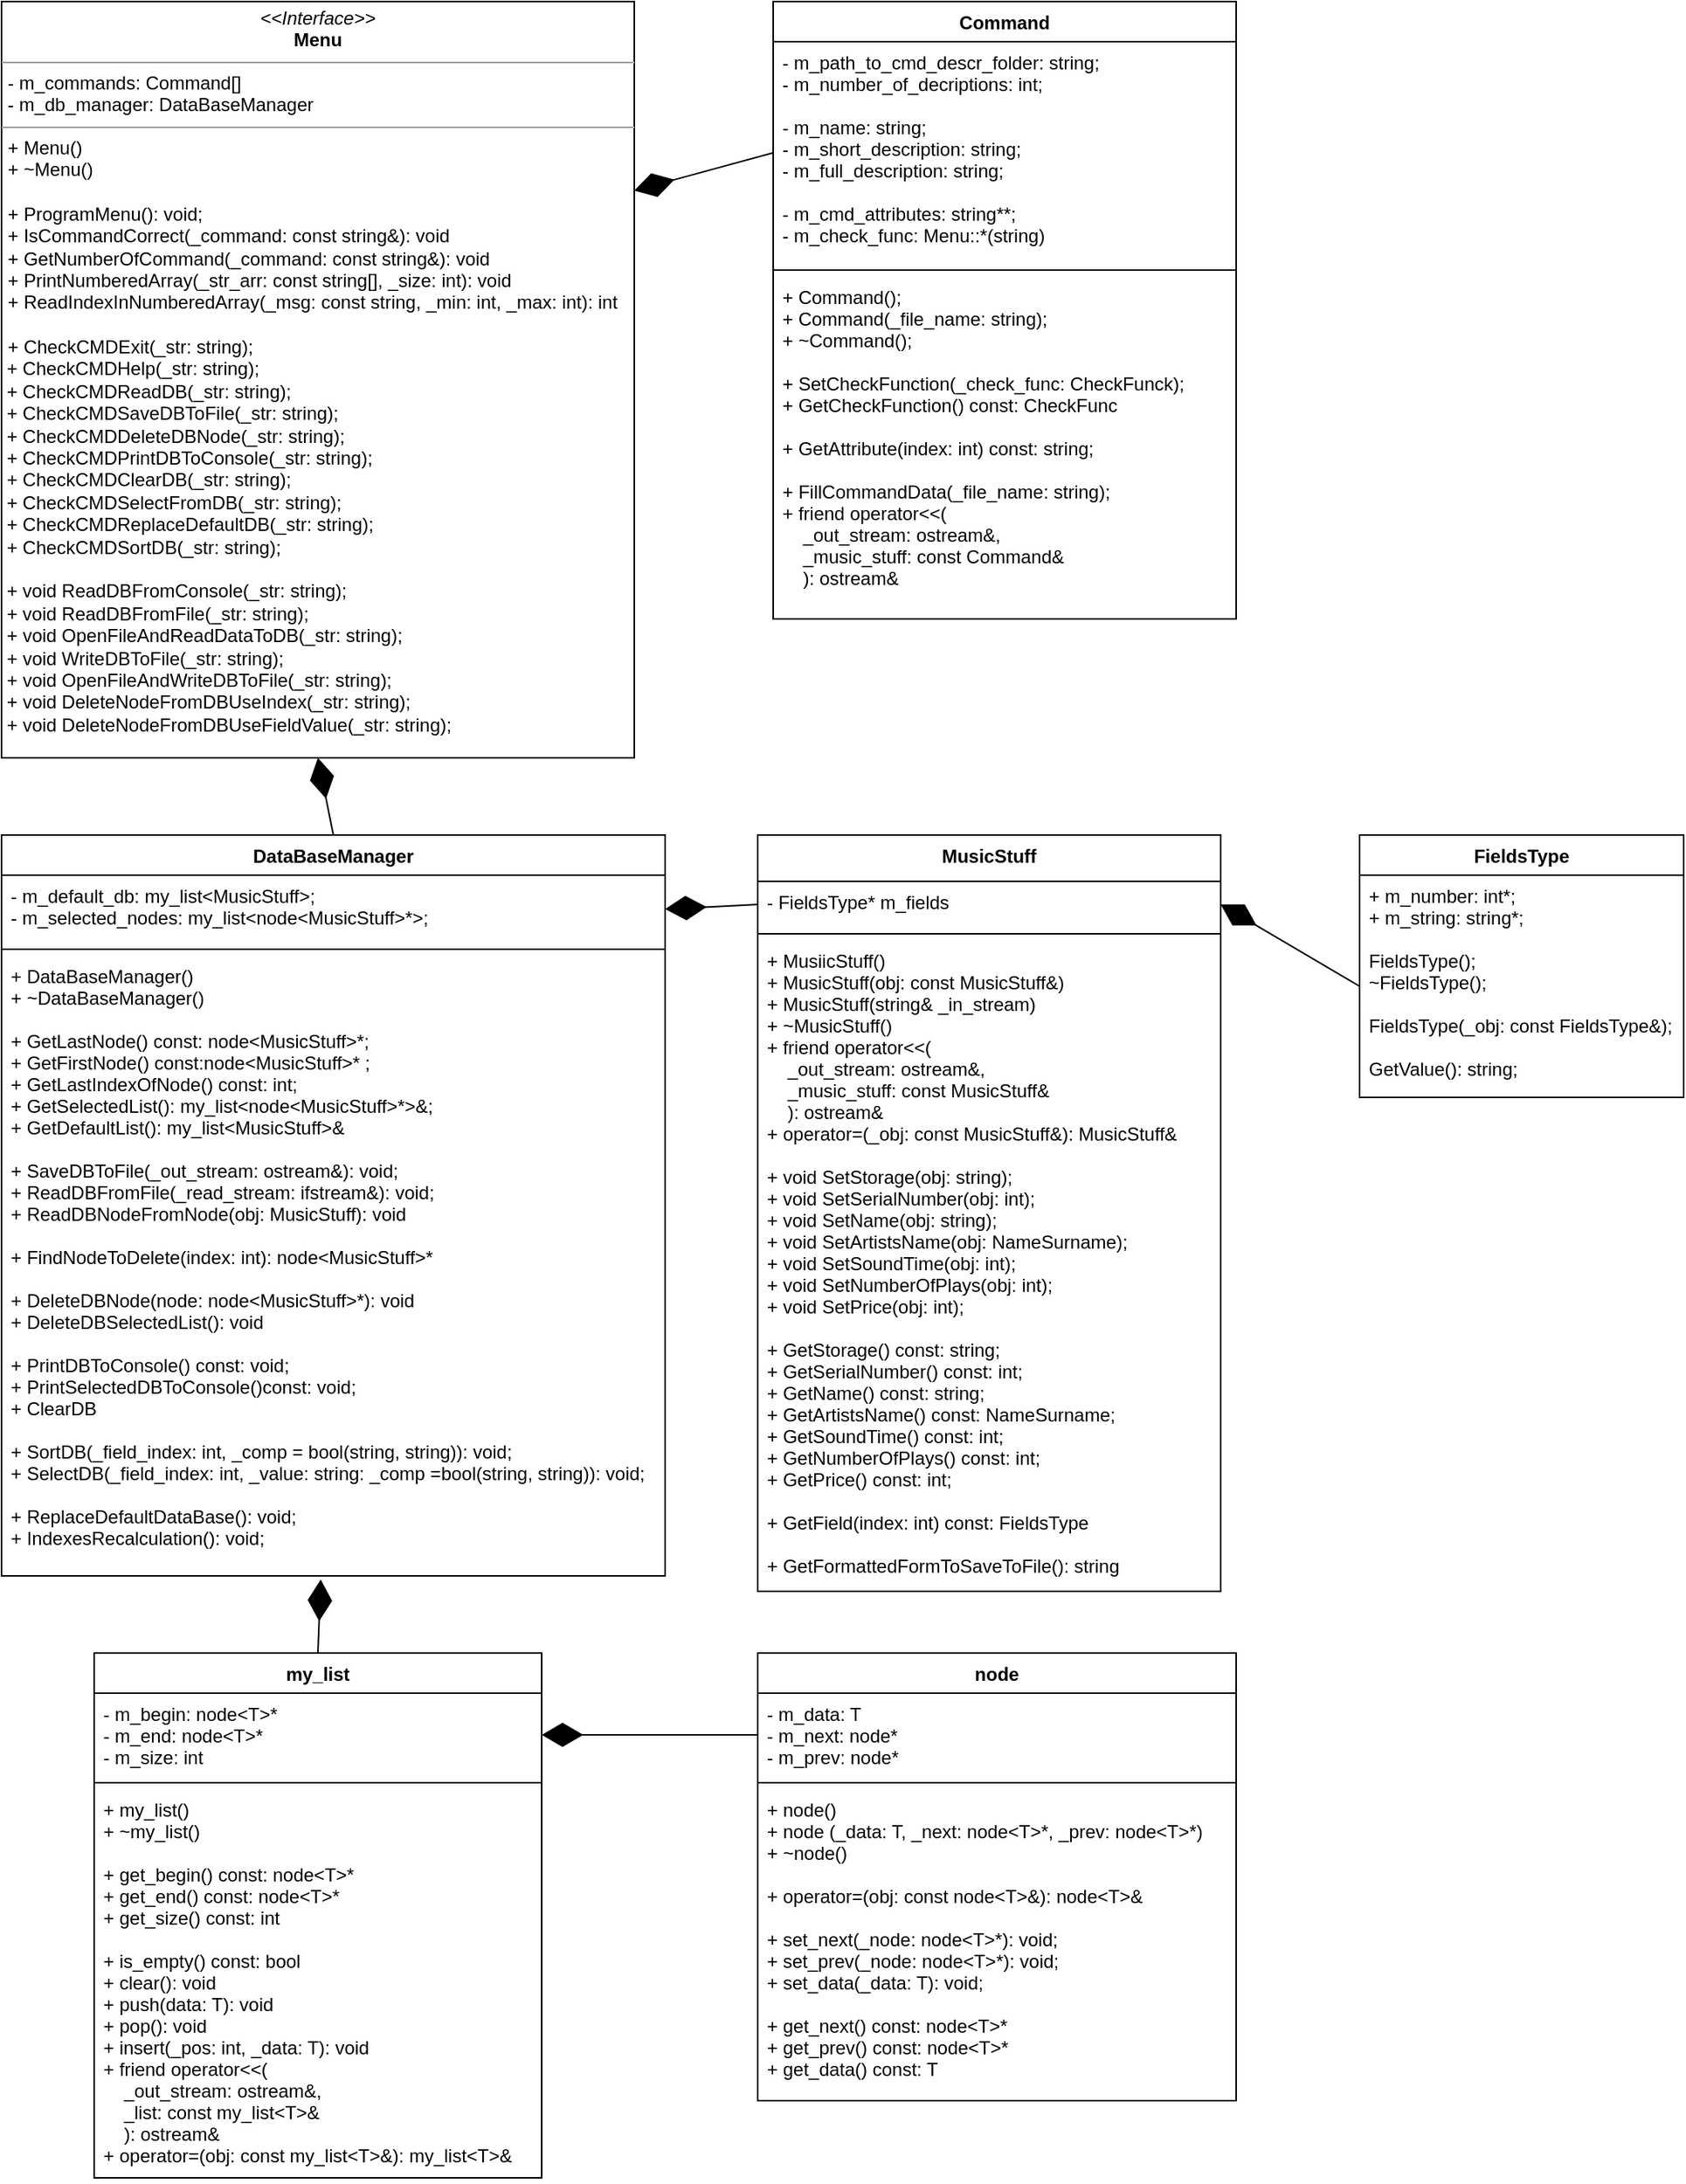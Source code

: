 <mxfile version="16.5.1" type="device"><diagram id="C5RBs43oDa-KdzZeNtuy" name="subd"><mxGraphModel dx="2500" dy="2177" grid="1" gridSize="10" guides="1" tooltips="1" connect="1" arrows="1" fold="1" page="1" pageScale="1" pageWidth="827" pageHeight="1169" math="0" shadow="0"><root><mxCell id="WIyWlLk6GJQsqaUBKTNV-0"/><mxCell id="WIyWlLk6GJQsqaUBKTNV-1" parent="WIyWlLk6GJQsqaUBKTNV-0"/><mxCell id="djRAqeZkzbex1HgP_Muo-0" value="MusicStuff" style="swimlane;fontStyle=1;align=center;verticalAlign=top;childLayout=stackLayout;horizontal=1;startSize=30;horizontalStack=0;resizeParent=1;resizeParentMax=0;resizeLast=0;collapsible=1;marginBottom=0;" parent="WIyWlLk6GJQsqaUBKTNV-1" vertex="1"><mxGeometry x="300" y="210" width="300" height="490" as="geometry"><mxRectangle x="309" y="210" width="90" height="30" as="alternateBounds"/></mxGeometry></mxCell><mxCell id="djRAqeZkzbex1HgP_Muo-1" value="- FieldsType* m_fields&#10; " style="text;strokeColor=none;fillColor=none;align=left;verticalAlign=top;spacingLeft=4;spacingRight=4;overflow=hidden;rotatable=0;points=[[0,0.5],[1,0.5]];portConstraint=eastwest;" parent="djRAqeZkzbex1HgP_Muo-0" vertex="1"><mxGeometry y="30" width="300" height="30" as="geometry"/></mxCell><mxCell id="djRAqeZkzbex1HgP_Muo-2" value="" style="line;strokeWidth=1;fillColor=none;align=left;verticalAlign=middle;spacingTop=-1;spacingLeft=3;spacingRight=3;rotatable=0;labelPosition=right;points=[];portConstraint=eastwest;" parent="djRAqeZkzbex1HgP_Muo-0" vertex="1"><mxGeometry y="60" width="300" height="8" as="geometry"/></mxCell><mxCell id="djRAqeZkzbex1HgP_Muo-3" value="+ MusiicStuff()&#10;+ MusicStuff(obj: const MusicStuff&amp;)&#10;+ MusicStuff(string&amp; _in_stream)&#10;+ ~MusicStuff()&#10;+ friend operator&lt;&lt;(&#10;    _out_stream: ostream&amp;,&#10;    _music_stuff: const MusicStuff&amp; &#10;    ): ostream&amp;&#10;+ operator=(_obj: const MusicStuff&amp;): MusicStuff&amp;&#10;&#10;+ void SetStorage(obj: string);&#10;+ void SetSerialNumber(obj: int);&#10;+ void SetName(obj: string);&#10;+ void SetArtistsName(obj: NameSurname);&#10;+ void SetSoundTime(obj: int);&#10;+ void SetNumberOfPlays(obj: int);&#10;+ void SetPrice(obj: int);&#10;&#10;+ GetStorage() const: string;&#10;+ GetSerialNumber() const: int;&#10;+ GetName() const: string;&#10;+ GetArtistsName() const: NameSurname;&#10;+ GetSoundTime() const: int;&#10;+ GetNumberOfPlays() const: int;&#10;+ GetPrice() const: int;&#10;&#10;+ GetField(index: int) const: FieldsType&#10;&#10;+ GetFormattedFormToSaveToFile(): string" style="text;strokeColor=none;fillColor=none;align=left;verticalAlign=top;spacingLeft=4;spacingRight=4;overflow=hidden;rotatable=0;points=[[0,0.5],[1,0.5]];portConstraint=eastwest;" parent="djRAqeZkzbex1HgP_Muo-0" vertex="1"><mxGeometry y="68" width="300" height="422" as="geometry"/></mxCell><mxCell id="djRAqeZkzbex1HgP_Muo-11" value="" style="endArrow=diamondThin;endFill=1;endSize=24;html=1;rounded=0;entryX=1;entryY=0.5;entryDx=0;entryDy=0;exitX=0;exitY=0.5;exitDx=0;exitDy=0;" parent="WIyWlLk6GJQsqaUBKTNV-1" source="dg60dyxxbCiK7yFR5BYV-1" target="djRAqeZkzbex1HgP_Muo-1" edge="1"><mxGeometry width="160" relative="1" as="geometry"><mxPoint x="820" y="293" as="sourcePoint"/><mxPoint x="710" y="350" as="targetPoint"/><Array as="points"/></mxGeometry></mxCell><mxCell id="djRAqeZkzbex1HgP_Muo-12" value="DataBaseManager" style="swimlane;fontStyle=1;align=center;verticalAlign=top;childLayout=stackLayout;horizontal=1;startSize=26;horizontalStack=0;resizeParent=1;resizeParentMax=0;resizeLast=0;collapsible=1;marginBottom=0;" parent="WIyWlLk6GJQsqaUBKTNV-1" vertex="1"><mxGeometry x="-190" y="210" width="430" height="480" as="geometry"/></mxCell><mxCell id="djRAqeZkzbex1HgP_Muo-13" value="- m_default_db: my_list&lt;MusicStuff&gt;;&#10;- m_selected_nodes: my_list&lt;node&lt;MusicStuff&gt;*&gt;;" style="text;strokeColor=none;fillColor=none;align=left;verticalAlign=top;spacingLeft=4;spacingRight=4;overflow=hidden;rotatable=0;points=[[0,0.5],[1,0.5]];portConstraint=eastwest;" parent="djRAqeZkzbex1HgP_Muo-12" vertex="1"><mxGeometry y="26" width="430" height="44" as="geometry"/></mxCell><mxCell id="djRAqeZkzbex1HgP_Muo-14" value="" style="line;strokeWidth=1;fillColor=none;align=left;verticalAlign=middle;spacingTop=-1;spacingLeft=3;spacingRight=3;rotatable=0;labelPosition=right;points=[];portConstraint=eastwest;" parent="djRAqeZkzbex1HgP_Muo-12" vertex="1"><mxGeometry y="70" width="430" height="8" as="geometry"/></mxCell><mxCell id="djRAqeZkzbex1HgP_Muo-15" value="+ DataBaseManager()&#10;+ ~DataBaseManager()&#10;&#10;+ GetLastNode() const: node&lt;MusicStuff&gt;*;&#10;+ GetFirstNode() const:node&lt;MusicStuff&gt;* ;&#10;+ GetLastIndexOfNode() const: int;&#10;+ GetSelectedList(): my_list&lt;node&lt;MusicStuff&gt;*&gt;&amp;;&#10;+ GetDefaultList(): my_list&lt;MusicStuff&gt;&amp;&#10;&#10;+ SaveDBToFile(_out_stream: ostream&amp;): void;&#10;+ ReadDBFromFile(_read_stream: ifstream&amp;): void;&#10;+ ReadDBNodeFromNode(obj: MusicStuff): void&#10;&#10;+ FindNodeToDelete(index: int): node&lt;MusicStuff&gt;*&#10; &#10;+ DeleteDBNode(node: node&lt;MusicStuff&gt;*): void&#10;+ DeleteDBSelectedList(): void&#10; &#10;+ PrintDBToConsole() const: void;&#10;+ PrintSelectedDBToConsole()const: void;&#10;+ ClearDB&#10;&#10;+ SortDB(_field_index: int, _comp = bool(string, string)): void;&#10;+ SelectDB(_field_index: int, _value: string: _comp =bool(string, string)): void;&#10;&#10;+ ReplaceDefaultDataBase(): void;&#10;+ IndexesRecalculation(): void;" style="text;strokeColor=none;fillColor=none;align=left;verticalAlign=top;spacingLeft=4;spacingRight=4;overflow=hidden;rotatable=0;points=[[0,0.5],[1,0.5]];portConstraint=eastwest;" parent="djRAqeZkzbex1HgP_Muo-12" vertex="1"><mxGeometry y="78" width="430" height="402" as="geometry"/></mxCell><mxCell id="djRAqeZkzbex1HgP_Muo-16" value="" style="endArrow=diamondThin;endFill=1;endSize=24;html=1;rounded=0;entryX=1;entryY=0.5;entryDx=0;entryDy=0;exitX=0;exitY=0.5;exitDx=0;exitDy=0;" parent="WIyWlLk6GJQsqaUBKTNV-1" source="djRAqeZkzbex1HgP_Muo-1" target="djRAqeZkzbex1HgP_Muo-13" edge="1"><mxGeometry width="160" relative="1" as="geometry"><mxPoint x="600" y="258" as="sourcePoint"/><mxPoint x="520" y="300" as="targetPoint"/><Array as="points"/></mxGeometry></mxCell><mxCell id="djRAqeZkzbex1HgP_Muo-17" value="my_list" style="swimlane;fontStyle=1;align=center;verticalAlign=top;childLayout=stackLayout;horizontal=1;startSize=26;horizontalStack=0;resizeParent=1;resizeParentMax=0;resizeLast=0;collapsible=1;marginBottom=0;" parent="WIyWlLk6GJQsqaUBKTNV-1" vertex="1"><mxGeometry x="-130" y="740" width="290" height="340" as="geometry"/></mxCell><mxCell id="djRAqeZkzbex1HgP_Muo-18" value="- m_begin: node&lt;T&gt;*&#10;- m_end: node&lt;T&gt;*&#10;- m_size: int" style="text;strokeColor=none;fillColor=none;align=left;verticalAlign=top;spacingLeft=4;spacingRight=4;overflow=hidden;rotatable=0;points=[[0,0.5],[1,0.5]];portConstraint=eastwest;" parent="djRAqeZkzbex1HgP_Muo-17" vertex="1"><mxGeometry y="26" width="290" height="54" as="geometry"/></mxCell><mxCell id="djRAqeZkzbex1HgP_Muo-19" value="" style="line;strokeWidth=1;fillColor=none;align=left;verticalAlign=middle;spacingTop=-1;spacingLeft=3;spacingRight=3;rotatable=0;labelPosition=right;points=[];portConstraint=eastwest;" parent="djRAqeZkzbex1HgP_Muo-17" vertex="1"><mxGeometry y="80" width="290" height="8" as="geometry"/></mxCell><mxCell id="djRAqeZkzbex1HgP_Muo-20" value="+ my_list()&#10;+ ~my_list()&#10;&#10;+ get_begin() const: node&lt;T&gt;*&#10;+ get_end() const: node&lt;T&gt;*&#10;+ get_size() const: int&#10;&#10;+ is_empty() const: bool&#10;+ clear(): void&#10;+ push(data: T): void&#10;+ pop(): void&#10;+ insert(_pos: int, _data: T): void&#10;+ friend operator&lt;&lt;(&#10;    _out_stream: ostream&amp;,&#10;    _list: const my_list&lt;T&gt;&amp; &#10;    ): ostream&amp;&#10;+ operator=(obj: const my_list&lt;T&gt;&amp;): my_list&lt;T&gt;&amp;" style="text;strokeColor=none;fillColor=none;align=left;verticalAlign=top;spacingLeft=4;spacingRight=4;overflow=hidden;rotatable=0;points=[[0,0.5],[1,0.5]];portConstraint=eastwest;" parent="djRAqeZkzbex1HgP_Muo-17" vertex="1"><mxGeometry y="88" width="290" height="252" as="geometry"/></mxCell><mxCell id="djRAqeZkzbex1HgP_Muo-23" value="" style="endArrow=diamondThin;endFill=1;endSize=24;html=1;rounded=0;entryX=0.481;entryY=1.006;entryDx=0;entryDy=0;exitX=0.5;exitY=0;exitDx=0;exitDy=0;entryPerimeter=0;" parent="WIyWlLk6GJQsqaUBKTNV-1" source="djRAqeZkzbex1HgP_Muo-17" target="djRAqeZkzbex1HgP_Muo-15" edge="1"><mxGeometry width="160" relative="1" as="geometry"><mxPoint x="310" y="300" as="sourcePoint"/><mxPoint x="235" y="254" as="targetPoint"/><Array as="points"/></mxGeometry></mxCell><mxCell id="OLImq8YdDATxBt_v8aPD-3" value="&lt;p style=&quot;margin: 0px ; margin-top: 4px ; text-align: center&quot;&gt;&lt;i&gt;&amp;lt;&amp;lt;Interface&amp;gt;&amp;gt;&lt;/i&gt;&lt;br&gt;&lt;b&gt;Menu&lt;/b&gt;&lt;/p&gt;&lt;hr size=&quot;1&quot;&gt;&lt;p style=&quot;margin: 0px ; margin-left: 4px&quot;&gt;- m_commands: Command[]&lt;br&gt;- m_db_manager: DataBaseManager&lt;/p&gt;&lt;hr size=&quot;1&quot;&gt;&lt;p style=&quot;margin: 0px ; margin-left: 4px&quot;&gt;+ Menu()&lt;br&gt;+ ~Menu()&lt;/p&gt;&lt;p style=&quot;margin: 0px ; margin-left: 4px&quot;&gt;&lt;br&gt;&lt;/p&gt;&lt;p style=&quot;margin: 0px ; margin-left: 4px&quot;&gt;+ ProgramMenu(): void;&lt;/p&gt;&lt;p style=&quot;margin: 0px ; margin-left: 4px&quot;&gt;+ IsCommandCorrect(_command: const string&amp;amp;)&lt;span&gt;: void&lt;/span&gt;&lt;/p&gt;&lt;p style=&quot;margin: 0px ; margin-left: 4px&quot;&gt;+ GetNumberOfCommand&lt;span&gt;(_command: const string&amp;amp;): void&lt;/span&gt;&lt;/p&gt;&lt;p style=&quot;margin: 0px ; margin-left: 4px&quot;&gt;+ PrintNumberedArray(_str_arr: const string[], _size: int): void&lt;/p&gt;&lt;p style=&quot;margin: 0px ; margin-left: 4px&quot;&gt;+ ReadIndexInNumberedArray(_msg: const string, _min: int, _max: int): int&lt;/p&gt;&lt;p style=&quot;margin: 0px ; margin-left: 4px&quot;&gt;&lt;br&gt;&lt;/p&gt;&lt;p style=&quot;margin: 0px ; margin-left: 4px&quot;&gt;+ CheckCMDExit(_str: string);&lt;/p&gt;&amp;nbsp;+ CheckCMDHelp(_str: string);&lt;br&gt;&amp;nbsp;+ CheckCMDReadDB(_str: string);&lt;br&gt;&amp;nbsp;+ CheckCMDSaveDBToFile(_str: string);&lt;br&gt;&amp;nbsp;+ CheckCMDDeleteDBNode(_str: string);&lt;br&gt;&amp;nbsp;+ CheckCMDPrintDBToConsole(_str: string);&lt;br&gt;&amp;nbsp;+ CheckCMDClearDB(_str: string);&lt;br&gt;&amp;nbsp;+ CheckCMDSelectFromDB(_str: string);&lt;br&gt;&amp;nbsp;+&amp;nbsp;CheckCMDReplaceDefaultDB(_str: string);&lt;br&gt;&amp;nbsp;+ CheckCMDSortDB(_str: string);&lt;br&gt;&lt;br&gt;&lt;div&gt;&lt;span&gt;&lt;/span&gt;&amp;nbsp;+ void ReadDBFromConsole(_str:&amp;nbsp;&lt;span&gt;string);&lt;/span&gt;&lt;/div&gt;&lt;div&gt;&lt;span&gt;&lt;/span&gt;&amp;nbsp;+ void ReadDBFromFile(_str:&amp;nbsp;&lt;span&gt;string&lt;/span&gt;);&lt;/div&gt;&amp;nbsp;+&amp;nbsp;&lt;span&gt;void OpenFileAndReadDataToDB(&lt;/span&gt;_str:&amp;nbsp;&lt;span&gt;string&lt;/span&gt;&lt;span&gt;);&lt;/span&gt;&lt;br&gt;&amp;nbsp;+&amp;nbsp;&lt;span&gt;void WriteDBToFile(&lt;/span&gt;_str:&amp;nbsp;&lt;span&gt;string&lt;/span&gt;&lt;span&gt;);&lt;/span&gt;&lt;br&gt;&amp;nbsp;+&amp;nbsp;&lt;span&gt;void OpenFileAndWriteDBToFile(&lt;/span&gt;_str:&amp;nbsp;&lt;span&gt;string&lt;/span&gt;&lt;span&gt;);&lt;/span&gt;&lt;br&gt;&amp;nbsp;+&amp;nbsp;&lt;span&gt;void DeleteNodeFromDBUseIndex(&lt;/span&gt;_str:&amp;nbsp;&lt;span&gt;string&lt;/span&gt;&lt;span&gt;);&lt;/span&gt;&lt;br&gt;&amp;nbsp;+&amp;nbsp;&lt;span&gt;void DeleteNodeFromDBUseFieldValue(&lt;/span&gt;_str:&amp;nbsp;&lt;span&gt;string&lt;/span&gt;&lt;span&gt;);&lt;/span&gt;" style="verticalAlign=top;align=left;overflow=fill;fontSize=12;fontFamily=Helvetica;html=1;" parent="WIyWlLk6GJQsqaUBKTNV-1" vertex="1"><mxGeometry x="-190" y="-330" width="410" height="490" as="geometry"/></mxCell><mxCell id="OLImq8YdDATxBt_v8aPD-4" value="" style="endArrow=diamondThin;endFill=1;endSize=24;html=1;rounded=0;exitX=0.5;exitY=0;exitDx=0;exitDy=0;entryX=0.5;entryY=1;entryDx=0;entryDy=0;" parent="WIyWlLk6GJQsqaUBKTNV-1" source="djRAqeZkzbex1HgP_Muo-12" target="OLImq8YdDATxBt_v8aPD-3" edge="1"><mxGeometry width="160" relative="1" as="geometry"><mxPoint x="110" y="180" as="sourcePoint"/><mxPoint x="270" y="180" as="targetPoint"/><Array as="points"/></mxGeometry></mxCell><mxCell id="OLImq8YdDATxBt_v8aPD-5" value="Command" style="swimlane;fontStyle=1;align=center;verticalAlign=top;childLayout=stackLayout;horizontal=1;startSize=26;horizontalStack=0;resizeParent=1;resizeParentMax=0;resizeLast=0;collapsible=1;marginBottom=0;" parent="WIyWlLk6GJQsqaUBKTNV-1" vertex="1"><mxGeometry x="310" y="-330" width="300" height="400" as="geometry"/></mxCell><mxCell id="OLImq8YdDATxBt_v8aPD-6" value="- m_path_to_cmd_descr_folder: string;&#10;- m_number_of_decriptions: int;&#10;&#10;- m_name: string;&#10;- m_short_description: string;&#10;- m_full_description: string;&#10;&#10;- m_cmd_attributes: string**;&#10;- m_check_func: Menu::*(string)&#10;" style="text;strokeColor=none;fillColor=none;align=left;verticalAlign=top;spacingLeft=4;spacingRight=4;overflow=hidden;rotatable=0;points=[[0,0.5],[1,0.5]];portConstraint=eastwest;fontStyle=0" parent="OLImq8YdDATxBt_v8aPD-5" vertex="1"><mxGeometry y="26" width="300" height="144" as="geometry"/></mxCell><mxCell id="OLImq8YdDATxBt_v8aPD-7" value="" style="line;strokeWidth=1;fillColor=none;align=left;verticalAlign=middle;spacingTop=-1;spacingLeft=3;spacingRight=3;rotatable=0;labelPosition=right;points=[];portConstraint=eastwest;" parent="OLImq8YdDATxBt_v8aPD-5" vertex="1"><mxGeometry y="170" width="300" height="8" as="geometry"/></mxCell><mxCell id="OLImq8YdDATxBt_v8aPD-8" value="+ Command();&#10;+ Command(_file_name: string);&#10;+ ~Command();&#10;&#10;+ SetCheckFunction(_check_func: CheckFunck);&#10;+ GetCheckFunction() const: CheckFunc&#10;&#10;+ GetAttribute(index: int) const: string;&#10;&#10;+ FillCommandData(_file_name: string);&#10;+ friend operator&lt;&lt;(&#10;    _out_stream: ostream&amp;,&#10;    _music_stuff: const Command&amp; &#10;    ): ostream&amp;&#10;" style="text;strokeColor=none;fillColor=none;align=left;verticalAlign=top;spacingLeft=4;spacingRight=4;overflow=hidden;rotatable=0;points=[[0,0.5],[1,0.5]];portConstraint=eastwest;" parent="OLImq8YdDATxBt_v8aPD-5" vertex="1"><mxGeometry y="178" width="300" height="222" as="geometry"/></mxCell><mxCell id="OLImq8YdDATxBt_v8aPD-9" value="" style="endArrow=diamondThin;endFill=1;endSize=24;html=1;rounded=0;exitX=0;exitY=0.5;exitDx=0;exitDy=0;entryX=1;entryY=0.25;entryDx=0;entryDy=0;" parent="WIyWlLk6GJQsqaUBKTNV-1" source="OLImq8YdDATxBt_v8aPD-6" target="OLImq8YdDATxBt_v8aPD-3" edge="1"><mxGeometry width="160" relative="1" as="geometry"><mxPoint x="170" y="-30" as="sourcePoint"/><mxPoint x="330" y="-30" as="targetPoint"/><Array as="points"/></mxGeometry></mxCell><mxCell id="dg60dyxxbCiK7yFR5BYV-0" value="FieldsType" style="swimlane;fontStyle=1;childLayout=stackLayout;horizontal=1;startSize=26;fillColor=none;horizontalStack=0;resizeParent=1;resizeParentMax=0;resizeLast=0;collapsible=1;marginBottom=0;" vertex="1" parent="WIyWlLk6GJQsqaUBKTNV-1"><mxGeometry x="690" y="210" width="210" height="170" as="geometry"/></mxCell><mxCell id="dg60dyxxbCiK7yFR5BYV-1" value="+ m_number: int*;&#10;+ m_string: string*;&#10;&#10;FieldsType();&#10;~FieldsType();&#10;&#10;FieldsType(_obj: const FieldsType&amp;);&#10;&#10;GetValue(): string;" style="text;strokeColor=none;fillColor=none;align=left;verticalAlign=top;spacingLeft=4;spacingRight=4;overflow=hidden;rotatable=0;points=[[0,0.5],[1,0.5]];portConstraint=eastwest;" vertex="1" parent="dg60dyxxbCiK7yFR5BYV-0"><mxGeometry y="26" width="210" height="144" as="geometry"/></mxCell><mxCell id="dg60dyxxbCiK7yFR5BYV-4" value="node" style="swimlane;fontStyle=1;align=center;verticalAlign=top;childLayout=stackLayout;horizontal=1;startSize=26;horizontalStack=0;resizeParent=1;resizeParentMax=0;resizeLast=0;collapsible=1;marginBottom=0;" vertex="1" parent="WIyWlLk6GJQsqaUBKTNV-1"><mxGeometry x="300" y="740" width="310" height="290" as="geometry"/></mxCell><mxCell id="dg60dyxxbCiK7yFR5BYV-5" value="- m_data: T&#10;- m_next: node*&#10;- m_prev: node*" style="text;strokeColor=none;fillColor=none;align=left;verticalAlign=top;spacingLeft=4;spacingRight=4;overflow=hidden;rotatable=0;points=[[0,0.5],[1,0.5]];portConstraint=eastwest;" vertex="1" parent="dg60dyxxbCiK7yFR5BYV-4"><mxGeometry y="26" width="310" height="54" as="geometry"/></mxCell><mxCell id="dg60dyxxbCiK7yFR5BYV-6" value="" style="line;strokeWidth=1;fillColor=none;align=left;verticalAlign=middle;spacingTop=-1;spacingLeft=3;spacingRight=3;rotatable=0;labelPosition=right;points=[];portConstraint=eastwest;" vertex="1" parent="dg60dyxxbCiK7yFR5BYV-4"><mxGeometry y="80" width="310" height="8" as="geometry"/></mxCell><mxCell id="dg60dyxxbCiK7yFR5BYV-7" value="+ node()&#10;+ node (_data: T, _next: node&lt;T&gt;*, _prev: node&lt;T&gt;*)&#10;+ ~node()&#10;&#10;+ operator=(obj: const node&lt;T&gt;&amp;): node&lt;T&gt;&amp;&#10;&#10;+ set_next(_node: node&lt;T&gt;*): void;&#10;+ set_prev(_node: node&lt;T&gt;*): void;&#10;+ set_data(_data: T): void;&#10;&#10;+ get_next() const: node&lt;T&gt;*&#10;+ get_prev() const: node&lt;T&gt;*&#10;+ get_data() const: T&#10;&#10;" style="text;strokeColor=none;fillColor=none;align=left;verticalAlign=top;spacingLeft=4;spacingRight=4;overflow=hidden;rotatable=0;points=[[0,0.5],[1,0.5]];portConstraint=eastwest;" vertex="1" parent="dg60dyxxbCiK7yFR5BYV-4"><mxGeometry y="88" width="310" height="202" as="geometry"/></mxCell><mxCell id="dg60dyxxbCiK7yFR5BYV-8" value="" style="endArrow=diamondThin;endFill=1;endSize=24;html=1;rounded=0;entryX=1;entryY=0.5;entryDx=0;entryDy=0;exitX=0;exitY=0.5;exitDx=0;exitDy=0;" edge="1" parent="WIyWlLk6GJQsqaUBKTNV-1" source="dg60dyxxbCiK7yFR5BYV-5" target="djRAqeZkzbex1HgP_Muo-18"><mxGeometry width="160" relative="1" as="geometry"><mxPoint x="200" y="880" as="sourcePoint"/><mxPoint x="360" y="880" as="targetPoint"/></mxGeometry></mxCell></root></mxGraphModel></diagram></mxfile>
